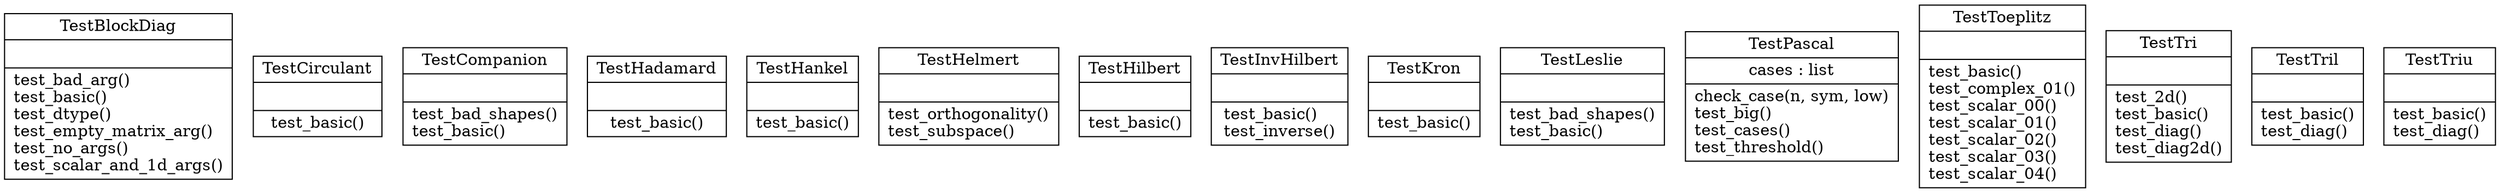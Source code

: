digraph "classes_9" {
rankdir=BT
charset="utf-8"
"test_special_matrices.TestBlockDiag" [color="black", fontcolor="black", label=<{TestBlockDiag|<br ALIGN="LEFT"/>|test_bad_arg()<br ALIGN="LEFT"/>test_basic()<br ALIGN="LEFT"/>test_dtype()<br ALIGN="LEFT"/>test_empty_matrix_arg()<br ALIGN="LEFT"/>test_no_args()<br ALIGN="LEFT"/>test_scalar_and_1d_args()<br ALIGN="LEFT"/>}>, shape="record", style="solid"];
"test_special_matrices.TestCirculant" [color="black", fontcolor="black", label=<{TestCirculant|<br ALIGN="LEFT"/>|test_basic()<br ALIGN="LEFT"/>}>, shape="record", style="solid"];
"test_special_matrices.TestCompanion" [color="black", fontcolor="black", label=<{TestCompanion|<br ALIGN="LEFT"/>|test_bad_shapes()<br ALIGN="LEFT"/>test_basic()<br ALIGN="LEFT"/>}>, shape="record", style="solid"];
"test_special_matrices.TestHadamard" [color="black", fontcolor="black", label=<{TestHadamard|<br ALIGN="LEFT"/>|test_basic()<br ALIGN="LEFT"/>}>, shape="record", style="solid"];
"test_special_matrices.TestHankel" [color="black", fontcolor="black", label=<{TestHankel|<br ALIGN="LEFT"/>|test_basic()<br ALIGN="LEFT"/>}>, shape="record", style="solid"];
"test_special_matrices.TestHelmert" [color="black", fontcolor="black", label=<{TestHelmert|<br ALIGN="LEFT"/>|test_orthogonality()<br ALIGN="LEFT"/>test_subspace()<br ALIGN="LEFT"/>}>, shape="record", style="solid"];
"test_special_matrices.TestHilbert" [color="black", fontcolor="black", label=<{TestHilbert|<br ALIGN="LEFT"/>|test_basic()<br ALIGN="LEFT"/>}>, shape="record", style="solid"];
"test_special_matrices.TestInvHilbert" [color="black", fontcolor="black", label=<{TestInvHilbert|<br ALIGN="LEFT"/>|test_basic()<br ALIGN="LEFT"/>test_inverse()<br ALIGN="LEFT"/>}>, shape="record", style="solid"];
"test_special_matrices.TestKron" [color="black", fontcolor="black", label=<{TestKron|<br ALIGN="LEFT"/>|test_basic()<br ALIGN="LEFT"/>}>, shape="record", style="solid"];
"test_special_matrices.TestLeslie" [color="black", fontcolor="black", label=<{TestLeslie|<br ALIGN="LEFT"/>|test_bad_shapes()<br ALIGN="LEFT"/>test_basic()<br ALIGN="LEFT"/>}>, shape="record", style="solid"];
"test_special_matrices.TestPascal" [color="black", fontcolor="black", label=<{TestPascal|cases : list<br ALIGN="LEFT"/>|check_case(n, sym, low)<br ALIGN="LEFT"/>test_big()<br ALIGN="LEFT"/>test_cases()<br ALIGN="LEFT"/>test_threshold()<br ALIGN="LEFT"/>}>, shape="record", style="solid"];
"test_special_matrices.TestToeplitz" [color="black", fontcolor="black", label=<{TestToeplitz|<br ALIGN="LEFT"/>|test_basic()<br ALIGN="LEFT"/>test_complex_01()<br ALIGN="LEFT"/>test_scalar_00()<br ALIGN="LEFT"/>test_scalar_01()<br ALIGN="LEFT"/>test_scalar_02()<br ALIGN="LEFT"/>test_scalar_03()<br ALIGN="LEFT"/>test_scalar_04()<br ALIGN="LEFT"/>}>, shape="record", style="solid"];
"test_special_matrices.TestTri" [color="black", fontcolor="black", label=<{TestTri|<br ALIGN="LEFT"/>|test_2d()<br ALIGN="LEFT"/>test_basic()<br ALIGN="LEFT"/>test_diag()<br ALIGN="LEFT"/>test_diag2d()<br ALIGN="LEFT"/>}>, shape="record", style="solid"];
"test_special_matrices.TestTril" [color="black", fontcolor="black", label=<{TestTril|<br ALIGN="LEFT"/>|test_basic()<br ALIGN="LEFT"/>test_diag()<br ALIGN="LEFT"/>}>, shape="record", style="solid"];
"test_special_matrices.TestTriu" [color="black", fontcolor="black", label=<{TestTriu|<br ALIGN="LEFT"/>|test_basic()<br ALIGN="LEFT"/>test_diag()<br ALIGN="LEFT"/>}>, shape="record", style="solid"];
}
